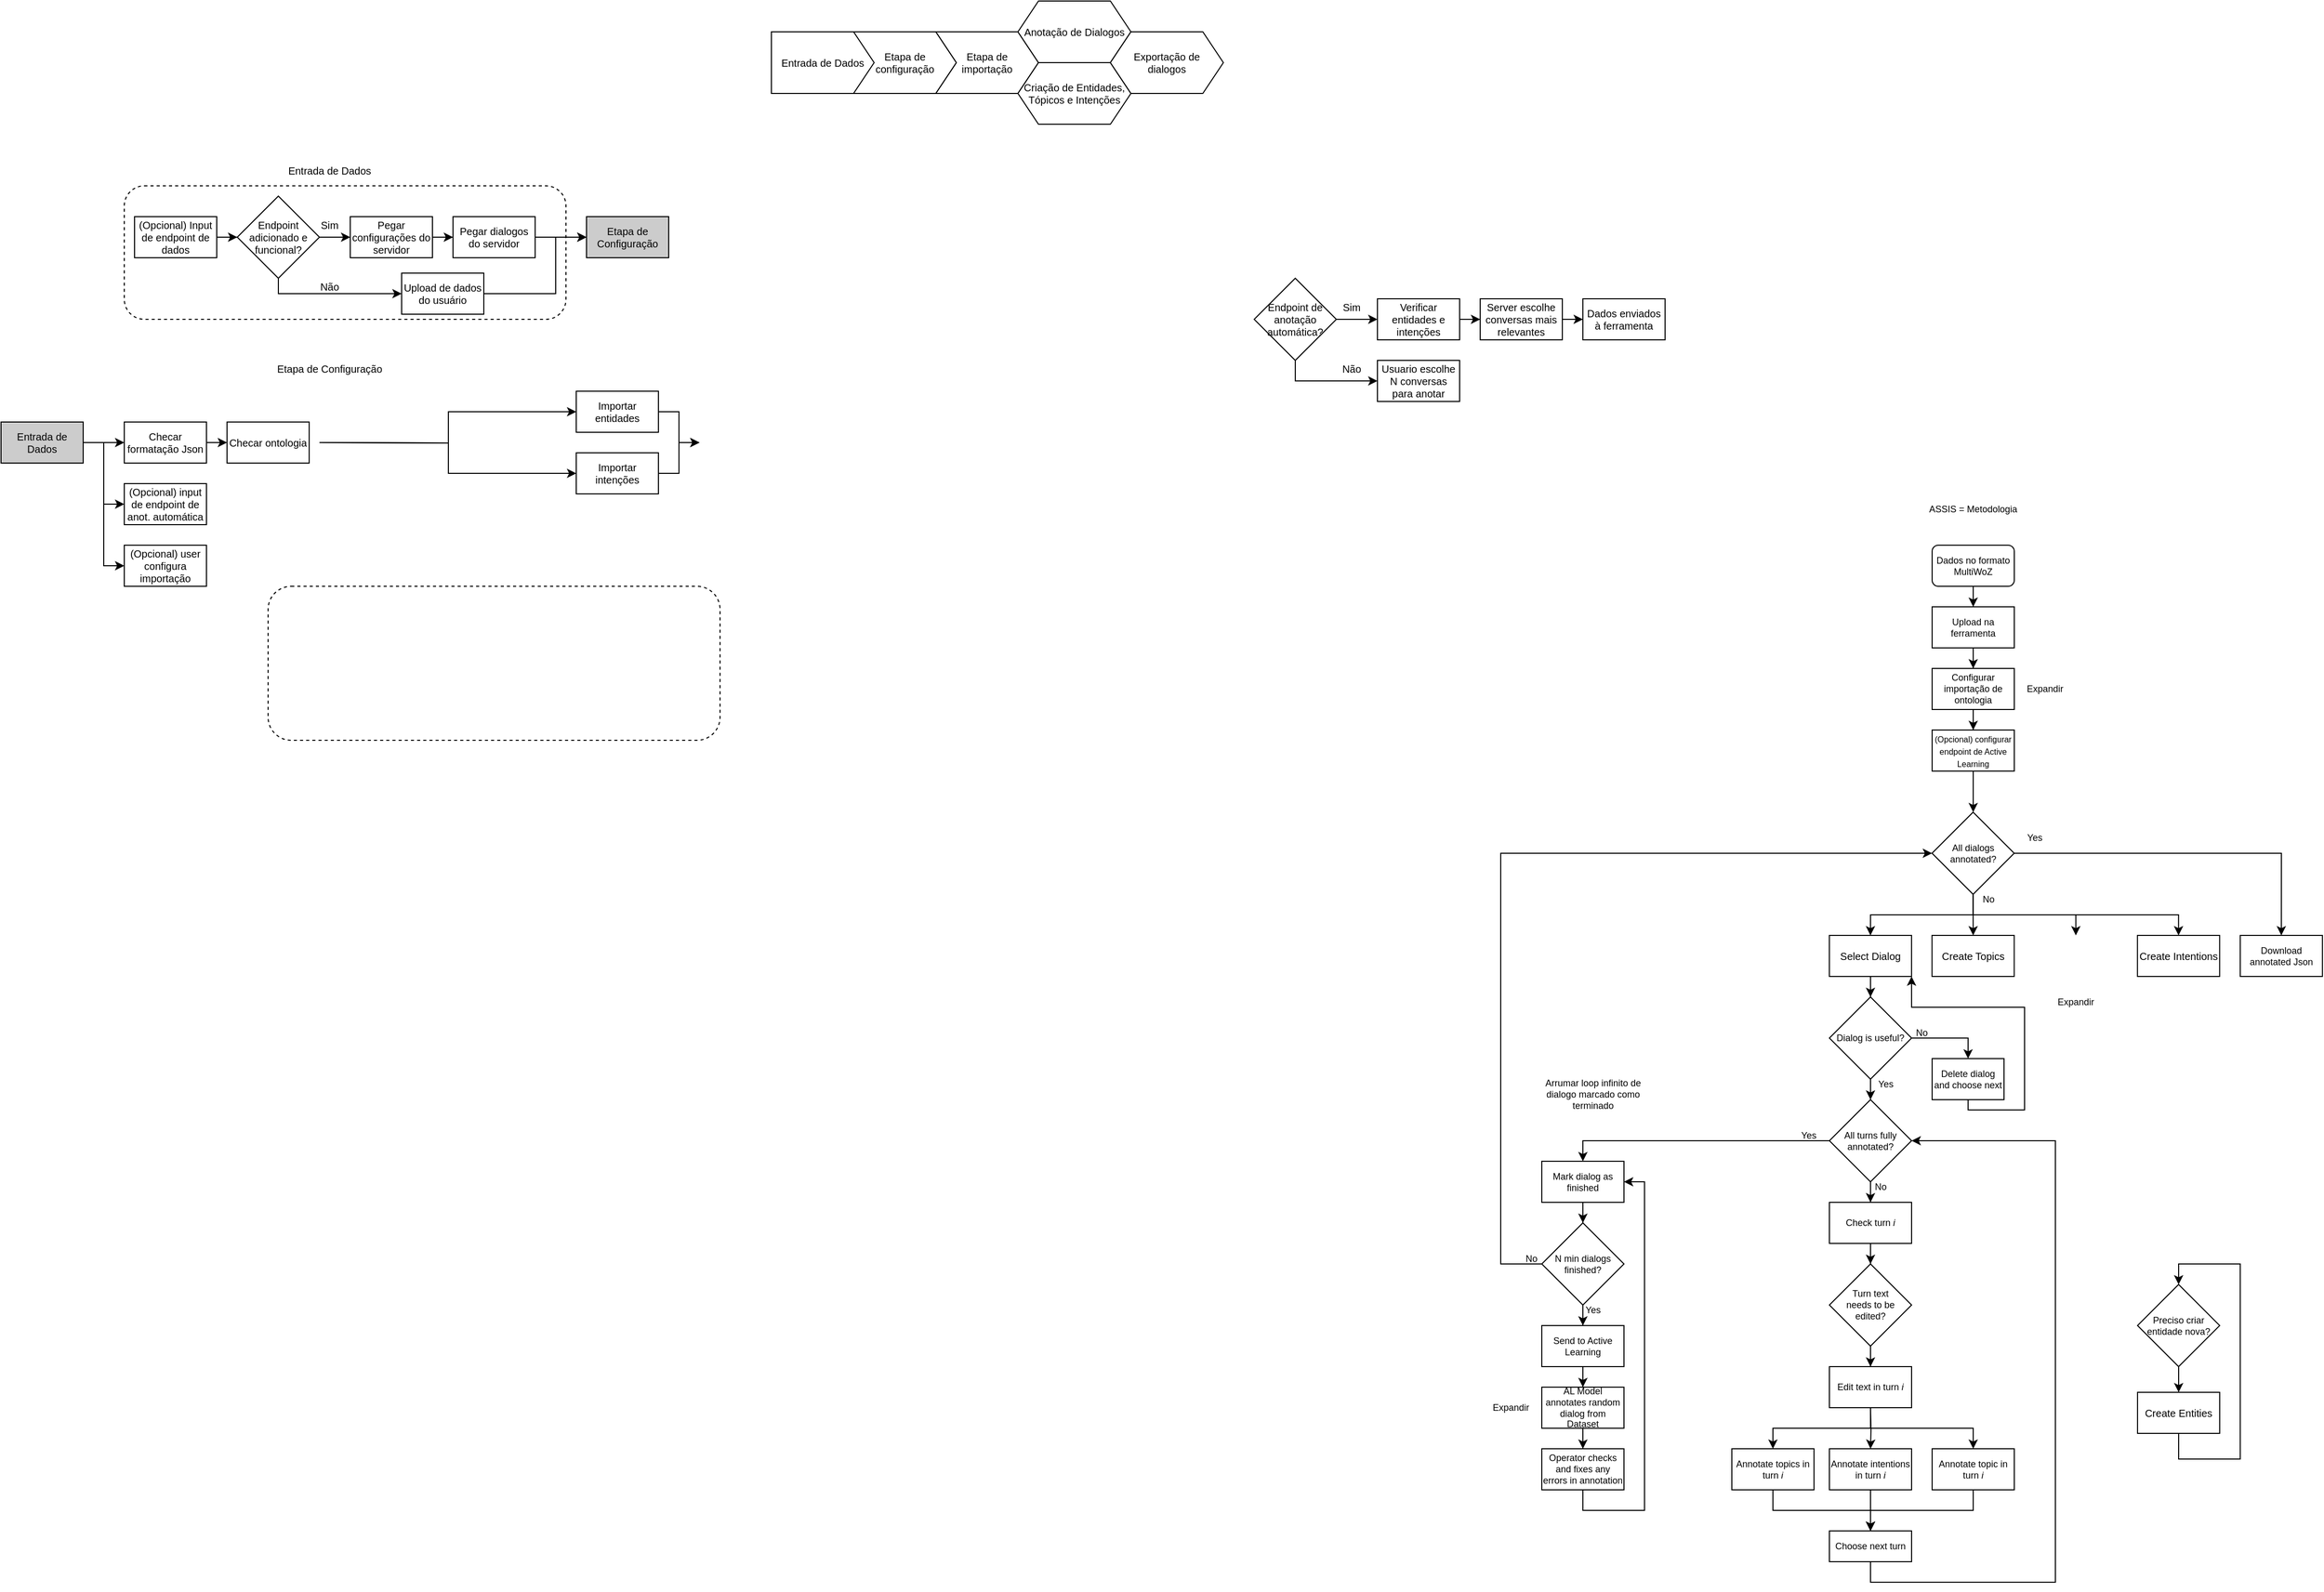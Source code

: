 <mxfile version="18.2.0" type="github">
  <diagram id="UwwP2Qq3AzNfzOclVscV" name="Page-1">
    <mxGraphModel dx="2423" dy="1466" grid="1" gridSize="10" guides="1" tooltips="1" connect="1" arrows="1" fold="1" page="1" pageScale="1" pageWidth="850" pageHeight="1100" math="0" shadow="0">
      <root>
        <mxCell id="0" />
        <mxCell id="1" parent="0" />
        <mxCell id="GT-CHdWPAFGHRpYFUDZQ-88" value="" style="rounded=1;whiteSpace=wrap;html=1;fontSize=10;strokeColor=default;dashed=1;fillColor=none;" vertex="1" parent="1">
          <mxGeometry x="-1560" y="-230" width="430" height="130" as="geometry" />
        </mxCell>
        <mxCell id="GT-CHdWPAFGHRpYFUDZQ-21" value="Entrada de Dados" style="shape=step;perimeter=stepPerimeter;whiteSpace=wrap;html=1;fixedSize=1;fontSize=10;strokeColor=default;size=0;" vertex="1" parent="1">
          <mxGeometry x="-930" y="-380" width="100" height="60" as="geometry" />
        </mxCell>
        <mxCell id="0-cCwCvb7G1Yeapmh6Bt-6" value="" style="edgeStyle=orthogonalEdgeStyle;rounded=0;orthogonalLoop=1;jettySize=auto;html=1;fontSize=10;" parent="1" source="0-cCwCvb7G1Yeapmh6Bt-3" target="0-cCwCvb7G1Yeapmh6Bt-5" edge="1">
          <mxGeometry relative="1" as="geometry" />
        </mxCell>
        <mxCell id="0-cCwCvb7G1Yeapmh6Bt-3" value="&lt;div style=&quot;font-size: 9px;&quot;&gt;Dados no formato MultiWoZ&lt;/div&gt;" style="rounded=1;whiteSpace=wrap;html=1;fontSize=9;" parent="1" vertex="1">
          <mxGeometry x="200" y="120" width="80" height="40" as="geometry" />
        </mxCell>
        <mxCell id="0-cCwCvb7G1Yeapmh6Bt-8" value="" style="edgeStyle=orthogonalEdgeStyle;rounded=0;orthogonalLoop=1;jettySize=auto;html=1;fontSize=10;" parent="1" source="0-cCwCvb7G1Yeapmh6Bt-5" target="0-cCwCvb7G1Yeapmh6Bt-7" edge="1">
          <mxGeometry relative="1" as="geometry" />
        </mxCell>
        <mxCell id="0-cCwCvb7G1Yeapmh6Bt-5" value="&lt;div style=&quot;font-size: 9px;&quot;&gt;Upload na ferramenta&lt;/div&gt;" style="rounded=0;whiteSpace=wrap;html=1;fontSize=9;" parent="1" vertex="1">
          <mxGeometry x="200" y="180" width="80" height="40" as="geometry" />
        </mxCell>
        <mxCell id="0-cCwCvb7G1Yeapmh6Bt-10" value="" style="edgeStyle=orthogonalEdgeStyle;rounded=0;orthogonalLoop=1;jettySize=auto;html=1;fontSize=10;" parent="1" source="0-cCwCvb7G1Yeapmh6Bt-7" target="0-cCwCvb7G1Yeapmh6Bt-9" edge="1">
          <mxGeometry relative="1" as="geometry" />
        </mxCell>
        <mxCell id="0-cCwCvb7G1Yeapmh6Bt-7" value="Configurar importação de ontologia" style="rounded=0;whiteSpace=wrap;html=1;fontSize=9;" parent="1" vertex="1">
          <mxGeometry x="200" y="240" width="80" height="40" as="geometry" />
        </mxCell>
        <mxCell id="0-cCwCvb7G1Yeapmh6Bt-13" value="" style="edgeStyle=orthogonalEdgeStyle;rounded=0;orthogonalLoop=1;jettySize=auto;html=1;fontSize=9;" parent="1" source="0-cCwCvb7G1Yeapmh6Bt-9" edge="1">
          <mxGeometry relative="1" as="geometry">
            <mxPoint x="240" y="380" as="targetPoint" />
          </mxGeometry>
        </mxCell>
        <mxCell id="0-cCwCvb7G1Yeapmh6Bt-9" value="&lt;font style=&quot;font-size: 8px;&quot;&gt;(Opcional) configurar endpoint de Active Learning&lt;/font&gt;" style="rounded=0;whiteSpace=wrap;html=1;fontSize=10;" parent="1" vertex="1">
          <mxGeometry x="200" y="300" width="80" height="40" as="geometry" />
        </mxCell>
        <mxCell id="0-cCwCvb7G1Yeapmh6Bt-11" value="ASSIS = Metodologia" style="text;html=1;strokeColor=none;fillColor=none;align=center;verticalAlign=middle;whiteSpace=wrap;rounded=0;fontSize=9;" parent="1" vertex="1">
          <mxGeometry x="175" y="70" width="130" height="30" as="geometry" />
        </mxCell>
        <mxCell id="0-cCwCvb7G1Yeapmh6Bt-14" value="Create Intentions" style="rounded=0;whiteSpace=wrap;html=1;fontSize=10;" parent="1" vertex="1">
          <mxGeometry x="399.89" y="500" width="80" height="40" as="geometry" />
        </mxCell>
        <mxCell id="0-cCwCvb7G1Yeapmh6Bt-15" value="Create Topics" style="rounded=0;whiteSpace=wrap;html=1;fontSize=10;" parent="1" vertex="1">
          <mxGeometry x="199.89" y="500" width="80" height="40" as="geometry" />
        </mxCell>
        <mxCell id="0-cCwCvb7G1Yeapmh6Bt-17" value="" style="edgeStyle=orthogonalEdgeStyle;rounded=0;orthogonalLoop=1;jettySize=auto;html=1;fontSize=9;" parent="1" edge="1">
          <mxGeometry relative="1" as="geometry">
            <mxPoint x="239.96" y="460" as="sourcePoint" />
            <mxPoint x="139.96" y="500" as="targetPoint" />
            <Array as="points">
              <mxPoint x="239.96" y="480" />
              <mxPoint x="139.96" y="480" />
            </Array>
          </mxGeometry>
        </mxCell>
        <mxCell id="0-cCwCvb7G1Yeapmh6Bt-103" value="" style="edgeStyle=orthogonalEdgeStyle;rounded=0;orthogonalLoop=1;jettySize=auto;html=1;fontSize=9;entryX=0.5;entryY=0;entryDx=0;entryDy=0;" parent="1" source="0-cCwCvb7G1Yeapmh6Bt-19" target="0-cCwCvb7G1Yeapmh6Bt-56" edge="1">
          <mxGeometry relative="1" as="geometry" />
        </mxCell>
        <mxCell id="0-cCwCvb7G1Yeapmh6Bt-19" value="Select Dialog" style="rounded=0;whiteSpace=wrap;html=1;fontSize=10;" parent="1" vertex="1">
          <mxGeometry x="99.96" y="500" width="80" height="40" as="geometry" />
        </mxCell>
        <mxCell id="0-cCwCvb7G1Yeapmh6Bt-31" value="" style="edgeStyle=orthogonalEdgeStyle;rounded=0;orthogonalLoop=1;jettySize=auto;html=1;fontSize=9;" parent="1" target="0-cCwCvb7G1Yeapmh6Bt-33" edge="1">
          <mxGeometry relative="1" as="geometry">
            <mxPoint x="140" y="960" as="sourcePoint" />
          </mxGeometry>
        </mxCell>
        <mxCell id="0-cCwCvb7G1Yeapmh6Bt-40" value="" style="edgeStyle=orthogonalEdgeStyle;rounded=0;orthogonalLoop=1;jettySize=auto;html=1;fontSize=9;" parent="1" source="0-cCwCvb7G1Yeapmh6Bt-32" target="0-cCwCvb7G1Yeapmh6Bt-39" edge="1">
          <mxGeometry relative="1" as="geometry" />
        </mxCell>
        <mxCell id="0-cCwCvb7G1Yeapmh6Bt-63" value="" style="edgeStyle=orthogonalEdgeStyle;rounded=0;orthogonalLoop=1;jettySize=auto;html=1;fontSize=9;entryX=0.5;entryY=0;entryDx=0;entryDy=0;" parent="1" source="0-cCwCvb7G1Yeapmh6Bt-32" target="0-cCwCvb7G1Yeapmh6Bt-66" edge="1">
          <mxGeometry relative="1" as="geometry">
            <mxPoint x="-140" y="700" as="targetPoint" />
          </mxGeometry>
        </mxCell>
        <mxCell id="0-cCwCvb7G1Yeapmh6Bt-32" value="All turns fully annotated?" style="rhombus;whiteSpace=wrap;html=1;fontSize=9;" parent="1" vertex="1">
          <mxGeometry x="100.0" y="660" width="80" height="80" as="geometry" />
        </mxCell>
        <mxCell id="0-cCwCvb7G1Yeapmh6Bt-50" value="" style="edgeStyle=orthogonalEdgeStyle;rounded=0;orthogonalLoop=1;jettySize=auto;html=1;fontSize=9;" parent="1" source="0-cCwCvb7G1Yeapmh6Bt-33" target="0-cCwCvb7G1Yeapmh6Bt-45" edge="1">
          <mxGeometry relative="1" as="geometry" />
        </mxCell>
        <mxCell id="0-cCwCvb7G1Yeapmh6Bt-33" value="Annotate intentions in turn &lt;i&gt;i&lt;/i&gt;" style="rounded=0;whiteSpace=wrap;html=1;fontSize=9;" parent="1" vertex="1">
          <mxGeometry x="100.0" y="1000" width="80" height="40" as="geometry" />
        </mxCell>
        <mxCell id="0-cCwCvb7G1Yeapmh6Bt-49" value="" style="edgeStyle=orthogonalEdgeStyle;rounded=0;orthogonalLoop=1;jettySize=auto;html=1;fontSize=9;" parent="1" source="0-cCwCvb7G1Yeapmh6Bt-34" target="0-cCwCvb7G1Yeapmh6Bt-45" edge="1">
          <mxGeometry relative="1" as="geometry">
            <Array as="points">
              <mxPoint x="240.0" y="1060" />
              <mxPoint x="140" y="1060" />
            </Array>
          </mxGeometry>
        </mxCell>
        <mxCell id="0-cCwCvb7G1Yeapmh6Bt-34" value="Annotate topic in turn &lt;i&gt;i&lt;/i&gt;" style="rounded=0;whiteSpace=wrap;html=1;fontSize=9;" parent="1" vertex="1">
          <mxGeometry x="200" y="1000" width="80" height="40" as="geometry" />
        </mxCell>
        <mxCell id="0-cCwCvb7G1Yeapmh6Bt-47" value="" style="edgeStyle=orthogonalEdgeStyle;rounded=0;orthogonalLoop=1;jettySize=auto;html=1;fontSize=9;" parent="1" source="0-cCwCvb7G1Yeapmh6Bt-35" target="0-cCwCvb7G1Yeapmh6Bt-45" edge="1">
          <mxGeometry relative="1" as="geometry">
            <mxPoint x="45.0" y="1120" as="targetPoint" />
            <Array as="points">
              <mxPoint x="45.0" y="1060" />
              <mxPoint x="140" y="1060" />
            </Array>
          </mxGeometry>
        </mxCell>
        <mxCell id="0-cCwCvb7G1Yeapmh6Bt-35" value="Annotate topics in turn &lt;i&gt;i&lt;/i&gt;" style="rounded=0;whiteSpace=wrap;html=1;fontSize=9;" parent="1" vertex="1">
          <mxGeometry x="5.0" y="1000" width="80" height="40" as="geometry" />
        </mxCell>
        <mxCell id="0-cCwCvb7G1Yeapmh6Bt-36" value="" style="edgeStyle=orthogonalEdgeStyle;rounded=0;orthogonalLoop=1;jettySize=auto;html=1;fontSize=9;entryX=0.5;entryY=0;entryDx=0;entryDy=0;" parent="1" target="0-cCwCvb7G1Yeapmh6Bt-34" edge="1">
          <mxGeometry relative="1" as="geometry">
            <mxPoint x="140" y="960" as="sourcePoint" />
            <mxPoint x="150" y="1010" as="targetPoint" />
            <Array as="points">
              <mxPoint x="140" y="980" />
              <mxPoint x="240.0" y="980" />
            </Array>
          </mxGeometry>
        </mxCell>
        <mxCell id="0-cCwCvb7G1Yeapmh6Bt-37" value="" style="edgeStyle=orthogonalEdgeStyle;rounded=0;orthogonalLoop=1;jettySize=auto;html=1;fontSize=9;entryX=0.5;entryY=0;entryDx=0;entryDy=0;" parent="1" target="0-cCwCvb7G1Yeapmh6Bt-35" edge="1">
          <mxGeometry relative="1" as="geometry">
            <mxPoint x="140" y="980" as="sourcePoint" />
            <mxPoint x="250.0" y="1030" as="targetPoint" />
            <Array as="points">
              <mxPoint x="45.0" y="980" />
            </Array>
          </mxGeometry>
        </mxCell>
        <mxCell id="0-cCwCvb7G1Yeapmh6Bt-42" value="" style="edgeStyle=orthogonalEdgeStyle;rounded=0;orthogonalLoop=1;jettySize=auto;html=1;fontSize=9;" parent="1" source="0-cCwCvb7G1Yeapmh6Bt-39" target="0-cCwCvb7G1Yeapmh6Bt-41" edge="1">
          <mxGeometry relative="1" as="geometry" />
        </mxCell>
        <mxCell id="0-cCwCvb7G1Yeapmh6Bt-39" value="Check turn &lt;i&gt;i &lt;/i&gt;" style="rounded=0;whiteSpace=wrap;html=1;fontSize=9;" parent="1" vertex="1">
          <mxGeometry x="100.0" y="760" width="80" height="40" as="geometry" />
        </mxCell>
        <mxCell id="0-cCwCvb7G1Yeapmh6Bt-44" value="" style="edgeStyle=orthogonalEdgeStyle;rounded=0;orthogonalLoop=1;jettySize=auto;html=1;fontSize=9;" parent="1" source="0-cCwCvb7G1Yeapmh6Bt-41" target="0-cCwCvb7G1Yeapmh6Bt-43" edge="1">
          <mxGeometry relative="1" as="geometry" />
        </mxCell>
        <mxCell id="0-cCwCvb7G1Yeapmh6Bt-41" value="Turn text&lt;br&gt;needs to be edited?" style="rhombus;whiteSpace=wrap;html=1;fontSize=9;" parent="1" vertex="1">
          <mxGeometry x="100.0" y="820" width="80" height="80" as="geometry" />
        </mxCell>
        <mxCell id="0-cCwCvb7G1Yeapmh6Bt-43" value="Edit text in turn &lt;i&gt;i&lt;/i&gt;" style="rounded=0;whiteSpace=wrap;html=1;fontSize=9;" parent="1" vertex="1">
          <mxGeometry x="100.0" y="920" width="80" height="40" as="geometry" />
        </mxCell>
        <mxCell id="0-cCwCvb7G1Yeapmh6Bt-52" value="" style="edgeStyle=orthogonalEdgeStyle;rounded=0;orthogonalLoop=1;jettySize=auto;html=1;fontSize=9;entryX=1;entryY=0.5;entryDx=0;entryDy=0;" parent="1" source="0-cCwCvb7G1Yeapmh6Bt-45" target="0-cCwCvb7G1Yeapmh6Bt-32" edge="1">
          <mxGeometry relative="1" as="geometry">
            <mxPoint x="320.0" y="1140" as="targetPoint" />
            <Array as="points">
              <mxPoint x="140" y="1130" />
              <mxPoint x="320.0" y="1130" />
              <mxPoint x="320.0" y="700" />
            </Array>
          </mxGeometry>
        </mxCell>
        <mxCell id="0-cCwCvb7G1Yeapmh6Bt-45" value="Choose next turn" style="rounded=0;whiteSpace=wrap;html=1;fontSize=9;" parent="1" vertex="1">
          <mxGeometry x="100.0" y="1080" width="80" height="30" as="geometry" />
        </mxCell>
        <mxCell id="0-cCwCvb7G1Yeapmh6Bt-53" value="No" style="text;html=1;strokeColor=none;fillColor=none;align=center;verticalAlign=middle;whiteSpace=wrap;rounded=0;fontSize=9;" parent="1" vertex="1">
          <mxGeometry x="120.0" y="730" width="60" height="30" as="geometry" />
        </mxCell>
        <mxCell id="0-cCwCvb7G1Yeapmh6Bt-54" value="Yes" style="text;html=1;strokeColor=none;fillColor=none;align=center;verticalAlign=middle;whiteSpace=wrap;rounded=0;fontSize=9;" parent="1" vertex="1">
          <mxGeometry x="125.0" y="630" width="60" height="30" as="geometry" />
        </mxCell>
        <mxCell id="0-cCwCvb7G1Yeapmh6Bt-114" value="" style="edgeStyle=orthogonalEdgeStyle;rounded=0;orthogonalLoop=1;jettySize=auto;html=1;fontSize=9;entryX=1;entryY=1;entryDx=0;entryDy=0;" parent="1" source="0-cCwCvb7G1Yeapmh6Bt-55" target="0-cCwCvb7G1Yeapmh6Bt-19" edge="1">
          <mxGeometry relative="1" as="geometry">
            <mxPoint x="235.0" y="740.0" as="targetPoint" />
            <Array as="points">
              <mxPoint x="235" y="670" />
              <mxPoint x="290" y="670" />
              <mxPoint x="290" y="570" />
              <mxPoint x="180" y="570" />
            </Array>
          </mxGeometry>
        </mxCell>
        <mxCell id="0-cCwCvb7G1Yeapmh6Bt-55" value="Delete dialog and choose next" style="rounded=0;whiteSpace=wrap;html=1;fontSize=9;" parent="1" vertex="1">
          <mxGeometry x="200" y="620" width="70" height="40" as="geometry" />
        </mxCell>
        <mxCell id="0-cCwCvb7G1Yeapmh6Bt-57" value="" style="edgeStyle=orthogonalEdgeStyle;rounded=0;orthogonalLoop=1;jettySize=auto;html=1;fontSize=9;" parent="1" source="0-cCwCvb7G1Yeapmh6Bt-56" edge="1">
          <mxGeometry relative="1" as="geometry">
            <mxPoint x="140" y="660" as="targetPoint" />
          </mxGeometry>
        </mxCell>
        <mxCell id="0-cCwCvb7G1Yeapmh6Bt-58" value="" style="edgeStyle=orthogonalEdgeStyle;rounded=0;orthogonalLoop=1;jettySize=auto;html=1;fontSize=9;entryX=0.5;entryY=0;entryDx=0;entryDy=0;" parent="1" source="0-cCwCvb7G1Yeapmh6Bt-56" target="0-cCwCvb7G1Yeapmh6Bt-55" edge="1">
          <mxGeometry relative="1" as="geometry">
            <Array as="points">
              <mxPoint x="235.0" y="600" />
            </Array>
          </mxGeometry>
        </mxCell>
        <mxCell id="0-cCwCvb7G1Yeapmh6Bt-56" value="Dialog is useful?" style="rhombus;whiteSpace=wrap;html=1;fontSize=9;" parent="1" vertex="1">
          <mxGeometry x="100.0" y="560" width="80" height="80" as="geometry" />
        </mxCell>
        <mxCell id="0-cCwCvb7G1Yeapmh6Bt-61" value="No" style="text;html=1;strokeColor=none;fillColor=none;align=center;verticalAlign=middle;whiteSpace=wrap;rounded=0;fontSize=9;" parent="1" vertex="1">
          <mxGeometry x="160" y="580" width="60" height="30" as="geometry" />
        </mxCell>
        <mxCell id="0-cCwCvb7G1Yeapmh6Bt-68" value="" style="edgeStyle=orthogonalEdgeStyle;rounded=0;orthogonalLoop=1;jettySize=auto;html=1;fontSize=9;" parent="1" source="0-cCwCvb7G1Yeapmh6Bt-66" target="0-cCwCvb7G1Yeapmh6Bt-67" edge="1">
          <mxGeometry relative="1" as="geometry" />
        </mxCell>
        <mxCell id="0-cCwCvb7G1Yeapmh6Bt-66" value="Mark dialog as finished" style="rounded=0;whiteSpace=wrap;html=1;fontSize=9;" parent="1" vertex="1">
          <mxGeometry x="-180" y="720" width="80" height="40" as="geometry" />
        </mxCell>
        <mxCell id="0-cCwCvb7G1Yeapmh6Bt-70" value="" style="edgeStyle=orthogonalEdgeStyle;rounded=0;orthogonalLoop=1;jettySize=auto;html=1;fontSize=9;" parent="1" source="0-cCwCvb7G1Yeapmh6Bt-67" target="0-cCwCvb7G1Yeapmh6Bt-69" edge="1">
          <mxGeometry relative="1" as="geometry" />
        </mxCell>
        <mxCell id="0-cCwCvb7G1Yeapmh6Bt-67" value="N min dialogs finished?" style="rhombus;whiteSpace=wrap;html=1;fontSize=9;" parent="1" vertex="1">
          <mxGeometry x="-180" y="780" width="80" height="80" as="geometry" />
        </mxCell>
        <mxCell id="0-cCwCvb7G1Yeapmh6Bt-74" value="" style="edgeStyle=orthogonalEdgeStyle;rounded=0;orthogonalLoop=1;jettySize=auto;html=1;fontSize=9;" parent="1" source="0-cCwCvb7G1Yeapmh6Bt-69" target="0-cCwCvb7G1Yeapmh6Bt-73" edge="1">
          <mxGeometry relative="1" as="geometry" />
        </mxCell>
        <mxCell id="0-cCwCvb7G1Yeapmh6Bt-69" value="Send to Active Learning" style="rounded=0;whiteSpace=wrap;html=1;fontSize=9;" parent="1" vertex="1">
          <mxGeometry x="-180" y="880" width="80" height="40" as="geometry" />
        </mxCell>
        <mxCell id="0-cCwCvb7G1Yeapmh6Bt-71" value="Yes" style="text;html=1;strokeColor=none;fillColor=none;align=center;verticalAlign=middle;whiteSpace=wrap;rounded=0;fontSize=9;" parent="1" vertex="1">
          <mxGeometry x="50.0" y="680" width="60" height="30" as="geometry" />
        </mxCell>
        <mxCell id="0-cCwCvb7G1Yeapmh6Bt-76" value="" style="edgeStyle=orthogonalEdgeStyle;rounded=0;orthogonalLoop=1;jettySize=auto;html=1;fontSize=9;" parent="1" source="0-cCwCvb7G1Yeapmh6Bt-73" target="0-cCwCvb7G1Yeapmh6Bt-75" edge="1">
          <mxGeometry relative="1" as="geometry" />
        </mxCell>
        <mxCell id="0-cCwCvb7G1Yeapmh6Bt-73" value="AL Model annotates random dialog from Dataset" style="rounded=0;whiteSpace=wrap;html=1;fontSize=9;" parent="1" vertex="1">
          <mxGeometry x="-180" y="940" width="80" height="40" as="geometry" />
        </mxCell>
        <mxCell id="0-cCwCvb7G1Yeapmh6Bt-84" value="" style="edgeStyle=orthogonalEdgeStyle;rounded=0;orthogonalLoop=1;jettySize=auto;html=1;fontSize=9;entryX=1;entryY=0.5;entryDx=0;entryDy=0;" parent="1" source="0-cCwCvb7G1Yeapmh6Bt-75" target="0-cCwCvb7G1Yeapmh6Bt-66" edge="1">
          <mxGeometry relative="1" as="geometry">
            <mxPoint x="-60.0" y="740" as="targetPoint" />
            <Array as="points">
              <mxPoint x="-140" y="1060" />
              <mxPoint x="-80.0" y="1060" />
              <mxPoint x="-80.0" y="740" />
            </Array>
          </mxGeometry>
        </mxCell>
        <mxCell id="0-cCwCvb7G1Yeapmh6Bt-75" value="Operator checks and fixes any errors in annotation" style="rounded=0;whiteSpace=wrap;html=1;fontSize=9;" parent="1" vertex="1">
          <mxGeometry x="-180" y="1000" width="80" height="40" as="geometry" />
        </mxCell>
        <mxCell id="0-cCwCvb7G1Yeapmh6Bt-81" value="Yes" style="text;html=1;strokeColor=none;fillColor=none;align=center;verticalAlign=middle;whiteSpace=wrap;rounded=0;fontSize=9;" parent="1" vertex="1">
          <mxGeometry x="-160" y="850" width="60" height="30" as="geometry" />
        </mxCell>
        <mxCell id="0-cCwCvb7G1Yeapmh6Bt-82" value="No" style="text;html=1;strokeColor=none;fillColor=none;align=center;verticalAlign=middle;whiteSpace=wrap;rounded=0;fontSize=9;" parent="1" vertex="1">
          <mxGeometry x="-220" y="800" width="60" height="30" as="geometry" />
        </mxCell>
        <mxCell id="0-cCwCvb7G1Yeapmh6Bt-86" value="" style="edgeStyle=orthogonalEdgeStyle;rounded=0;orthogonalLoop=1;jettySize=auto;html=1;fontSize=9;" parent="1" source="0-cCwCvb7G1Yeapmh6Bt-85" edge="1">
          <mxGeometry relative="1" as="geometry">
            <mxPoint x="239.96" y="500" as="targetPoint" />
          </mxGeometry>
        </mxCell>
        <mxCell id="0-cCwCvb7G1Yeapmh6Bt-92" value="" style="edgeStyle=orthogonalEdgeStyle;rounded=0;orthogonalLoop=1;jettySize=auto;html=1;fontSize=9;entryX=0.5;entryY=0;entryDx=0;entryDy=0;" parent="1" source="0-cCwCvb7G1Yeapmh6Bt-85" target="0-cCwCvb7G1Yeapmh6Bt-93" edge="1">
          <mxGeometry relative="1" as="geometry">
            <mxPoint x="429.96" y="490.0" as="targetPoint" />
          </mxGeometry>
        </mxCell>
        <mxCell id="0-cCwCvb7G1Yeapmh6Bt-85" value="All dialogs annotated?" style="rhombus;whiteSpace=wrap;html=1;fontSize=9;" parent="1" vertex="1">
          <mxGeometry x="199.89" y="380" width="80" height="80" as="geometry" />
        </mxCell>
        <mxCell id="0-cCwCvb7G1Yeapmh6Bt-89" value="No" style="text;html=1;strokeColor=none;fillColor=none;align=center;verticalAlign=middle;whiteSpace=wrap;rounded=0;fontSize=9;" parent="1" vertex="1">
          <mxGeometry x="224.96" y="450" width="60" height="30" as="geometry" />
        </mxCell>
        <mxCell id="0-cCwCvb7G1Yeapmh6Bt-93" value="Download annotated Json" style="rounded=0;whiteSpace=wrap;html=1;fontSize=9;" parent="1" vertex="1">
          <mxGeometry x="499.96" y="500" width="80" height="40" as="geometry" />
        </mxCell>
        <mxCell id="0-cCwCvb7G1Yeapmh6Bt-94" value="Yes" style="text;html=1;strokeColor=none;fillColor=none;align=center;verticalAlign=middle;whiteSpace=wrap;rounded=0;fontSize=9;" parent="1" vertex="1">
          <mxGeometry x="269.96" y="390" width="60" height="30" as="geometry" />
        </mxCell>
        <mxCell id="0-cCwCvb7G1Yeapmh6Bt-95" value="&lt;div&gt;Expandir&lt;/div&gt;" style="text;html=1;strokeColor=none;fillColor=none;align=center;verticalAlign=middle;whiteSpace=wrap;rounded=0;fontSize=9;" parent="1" vertex="1">
          <mxGeometry x="280" y="245" width="60" height="30" as="geometry" />
        </mxCell>
        <mxCell id="0-cCwCvb7G1Yeapmh6Bt-96" value="&lt;div&gt;Expandir&lt;/div&gt;" style="text;html=1;strokeColor=none;fillColor=none;align=center;verticalAlign=middle;whiteSpace=wrap;rounded=0;fontSize=9;" parent="1" vertex="1">
          <mxGeometry x="-240" y="945" width="60" height="30" as="geometry" />
        </mxCell>
        <mxCell id="0-cCwCvb7G1Yeapmh6Bt-99" value="" style="edgeStyle=orthogonalEdgeStyle;rounded=0;orthogonalLoop=1;jettySize=auto;html=1;fontSize=9;exitX=0.5;exitY=1;exitDx=0;exitDy=0;" parent="1" edge="1">
          <mxGeometry relative="1" as="geometry">
            <mxPoint x="239.92" y="460" as="sourcePoint" />
            <mxPoint x="339.92" y="500" as="targetPoint" />
            <Array as="points">
              <mxPoint x="239.92" y="480" />
              <mxPoint x="339.92" y="480" />
            </Array>
          </mxGeometry>
        </mxCell>
        <mxCell id="0-cCwCvb7G1Yeapmh6Bt-104" value="" style="edgeStyle=orthogonalEdgeStyle;rounded=0;orthogonalLoop=1;jettySize=auto;html=1;fontSize=9;exitX=0.5;exitY=1;exitDx=0;exitDy=0;entryX=0.5;entryY=0;entryDx=0;entryDy=0;" parent="1" target="0-cCwCvb7G1Yeapmh6Bt-14" edge="1">
          <mxGeometry relative="1" as="geometry">
            <mxPoint x="240.0" y="460" as="sourcePoint" />
            <mxPoint x="340.0" y="500" as="targetPoint" />
            <Array as="points">
              <mxPoint x="240" y="480" />
              <mxPoint x="440" y="480" />
            </Array>
          </mxGeometry>
        </mxCell>
        <mxCell id="0-cCwCvb7G1Yeapmh6Bt-105" value="" style="edgeStyle=orthogonalEdgeStyle;rounded=0;orthogonalLoop=1;jettySize=auto;html=1;fontSize=9;entryX=0;entryY=0.5;entryDx=0;entryDy=0;exitX=0;exitY=0.5;exitDx=0;exitDy=0;" parent="1" source="0-cCwCvb7G1Yeapmh6Bt-67" target="0-cCwCvb7G1Yeapmh6Bt-85" edge="1">
          <mxGeometry relative="1" as="geometry">
            <mxPoint x="-380" y="830" as="sourcePoint" />
            <mxPoint x="-220.04" y="470.0" as="targetPoint" />
            <Array as="points">
              <mxPoint x="-220" y="820" />
              <mxPoint x="-220" y="420" />
            </Array>
          </mxGeometry>
        </mxCell>
        <mxCell id="0-cCwCvb7G1Yeapmh6Bt-106" value="Arrumar loop infinito de dialogo marcado como terminado " style="text;html=1;strokeColor=none;fillColor=none;align=center;verticalAlign=middle;whiteSpace=wrap;rounded=0;fontSize=9;" parent="1" vertex="1">
          <mxGeometry x="-180" y="640" width="100" height="30" as="geometry" />
        </mxCell>
        <mxCell id="0-cCwCvb7G1Yeapmh6Bt-107" value="Expandir" style="text;html=1;strokeColor=none;fillColor=none;align=center;verticalAlign=middle;whiteSpace=wrap;rounded=0;fontSize=9;" parent="1" vertex="1">
          <mxGeometry x="309.89" y="550" width="60" height="30" as="geometry" />
        </mxCell>
        <mxCell id="0-cCwCvb7G1Yeapmh6Bt-110" value="" style="edgeStyle=orthogonalEdgeStyle;rounded=0;orthogonalLoop=1;jettySize=auto;html=1;fontSize=9;" parent="1" source="0-cCwCvb7G1Yeapmh6Bt-108" target="0-cCwCvb7G1Yeapmh6Bt-109" edge="1">
          <mxGeometry relative="1" as="geometry" />
        </mxCell>
        <mxCell id="0-cCwCvb7G1Yeapmh6Bt-108" value="Preciso criar entidade nova?" style="rhombus;whiteSpace=wrap;html=1;fontSize=9;" parent="1" vertex="1">
          <mxGeometry x="399.96" y="840" width="80" height="80" as="geometry" />
        </mxCell>
        <mxCell id="0-cCwCvb7G1Yeapmh6Bt-112" value="" style="edgeStyle=orthogonalEdgeStyle;rounded=0;orthogonalLoop=1;jettySize=auto;html=1;fontSize=9;entryX=0.5;entryY=0;entryDx=0;entryDy=0;" parent="1" source="0-cCwCvb7G1Yeapmh6Bt-109" target="0-cCwCvb7G1Yeapmh6Bt-108" edge="1">
          <mxGeometry relative="1" as="geometry">
            <mxPoint x="509.96" y="790" as="targetPoint" />
            <Array as="points">
              <mxPoint x="439.96" y="1010" />
              <mxPoint x="499.96" y="1010" />
              <mxPoint x="499.96" y="820" />
              <mxPoint x="439.96" y="820" />
            </Array>
          </mxGeometry>
        </mxCell>
        <mxCell id="0-cCwCvb7G1Yeapmh6Bt-109" value="Create Entities" style="rounded=0;whiteSpace=wrap;html=1;fontSize=10;" parent="1" vertex="1">
          <mxGeometry x="399.96" y="945" width="80" height="40" as="geometry" />
        </mxCell>
        <mxCell id="GT-CHdWPAFGHRpYFUDZQ-9" value="&lt;font style=&quot;font-size: 10px;&quot;&gt;Etapa de&lt;br style=&quot;font-size: 10px;&quot;&gt;importação&lt;br style=&quot;font-size: 10px;&quot;&gt;&lt;/font&gt;" style="shape=step;perimeter=stepPerimeter;whiteSpace=wrap;html=1;fixedSize=1;fontSize=10;strokeColor=default;size=20;" vertex="1" parent="1">
          <mxGeometry x="-770" y="-380" width="100" height="60" as="geometry" />
        </mxCell>
        <mxCell id="GT-CHdWPAFGHRpYFUDZQ-16" value="&lt;font style=&quot;font-size: 10px;&quot;&gt;Etapa de&lt;br style=&quot;font-size: 10px;&quot;&gt;configuração&lt;br style=&quot;font-size: 10px;&quot;&gt;&lt;/font&gt;" style="shape=step;perimeter=stepPerimeter;whiteSpace=wrap;html=1;fixedSize=1;fontSize=10;strokeColor=default;size=20;" vertex="1" parent="1">
          <mxGeometry x="-850" y="-380" width="100" height="60" as="geometry" />
        </mxCell>
        <mxCell id="GT-CHdWPAFGHRpYFUDZQ-18" value="Anotação de Dialogos" style="shape=hexagon;perimeter=hexagonPerimeter2;whiteSpace=wrap;html=1;fixedSize=1;fontSize=10;strokeColor=default;size=20;" vertex="1" parent="1">
          <mxGeometry x="-690" y="-410" width="110" height="60" as="geometry" />
        </mxCell>
        <mxCell id="GT-CHdWPAFGHRpYFUDZQ-19" value="Criação de Entidades, Tópicos e Intenções" style="shape=hexagon;perimeter=hexagonPerimeter2;whiteSpace=wrap;html=1;fixedSize=1;fontSize=10;strokeColor=default;size=20;" vertex="1" parent="1">
          <mxGeometry x="-690" y="-350" width="110" height="60" as="geometry" />
        </mxCell>
        <mxCell id="GT-CHdWPAFGHRpYFUDZQ-20" value="Exportação de&lt;br style=&quot;font-size: 10px;&quot;&gt;dialogos" style="shape=hexagon;perimeter=hexagonPerimeter2;whiteSpace=wrap;html=1;fixedSize=1;fontSize=10;strokeColor=default;size=20;" vertex="1" parent="1">
          <mxGeometry x="-600" y="-380" width="110" height="60" as="geometry" />
        </mxCell>
        <mxCell id="GT-CHdWPAFGHRpYFUDZQ-51" value="" style="edgeStyle=orthogonalEdgeStyle;rounded=0;orthogonalLoop=1;jettySize=auto;html=1;fontSize=10;" edge="1" parent="1" source="GT-CHdWPAFGHRpYFUDZQ-47" target="GT-CHdWPAFGHRpYFUDZQ-50">
          <mxGeometry relative="1" as="geometry" />
        </mxCell>
        <mxCell id="GT-CHdWPAFGHRpYFUDZQ-47" value="Endpoint adicionado e funcional?" style="rhombus;whiteSpace=wrap;html=1;fontSize=10;strokeColor=default;" vertex="1" parent="1">
          <mxGeometry x="-1450" y="-220" width="80" height="80" as="geometry" />
        </mxCell>
        <mxCell id="GT-CHdWPAFGHRpYFUDZQ-56" value="" style="edgeStyle=orthogonalEdgeStyle;rounded=0;orthogonalLoop=1;jettySize=auto;html=1;fontSize=10;" edge="1" parent="1" source="GT-CHdWPAFGHRpYFUDZQ-50" target="GT-CHdWPAFGHRpYFUDZQ-55">
          <mxGeometry relative="1" as="geometry" />
        </mxCell>
        <mxCell id="GT-CHdWPAFGHRpYFUDZQ-50" value="Pegar configurações do servidor" style="rounded=0;whiteSpace=wrap;html=1;fontSize=10;strokeColor=default;" vertex="1" parent="1">
          <mxGeometry x="-1340" y="-200" width="80" height="40" as="geometry" />
        </mxCell>
        <mxCell id="GT-CHdWPAFGHRpYFUDZQ-53" value="Não" style="text;html=1;strokeColor=none;fillColor=none;align=center;verticalAlign=middle;whiteSpace=wrap;rounded=0;fontSize=10;" vertex="1" parent="1">
          <mxGeometry x="-1375" y="-140" width="30" height="15" as="geometry" />
        </mxCell>
        <mxCell id="GT-CHdWPAFGHRpYFUDZQ-63" value="" style="edgeStyle=orthogonalEdgeStyle;rounded=0;orthogonalLoop=1;jettySize=auto;html=1;fontSize=10;entryX=0;entryY=0.5;entryDx=0;entryDy=0;" edge="1" parent="1" source="GT-CHdWPAFGHRpYFUDZQ-55" target="GT-CHdWPAFGHRpYFUDZQ-87">
          <mxGeometry relative="1" as="geometry">
            <mxPoint x="-1120" y="-180" as="targetPoint" />
          </mxGeometry>
        </mxCell>
        <mxCell id="GT-CHdWPAFGHRpYFUDZQ-55" value="Pegar dialogos do servidor" style="rounded=0;whiteSpace=wrap;html=1;fontSize=10;strokeColor=default;" vertex="1" parent="1">
          <mxGeometry x="-1240" y="-200" width="80" height="40" as="geometry" />
        </mxCell>
        <mxCell id="GT-CHdWPAFGHRpYFUDZQ-64" value="" style="edgeStyle=orthogonalEdgeStyle;rounded=0;orthogonalLoop=1;jettySize=auto;html=1;fontSize=10;entryX=0;entryY=0.5;entryDx=0;entryDy=0;" edge="1" parent="1" source="GT-CHdWPAFGHRpYFUDZQ-57" target="GT-CHdWPAFGHRpYFUDZQ-87">
          <mxGeometry relative="1" as="geometry">
            <mxPoint x="-1120" y="-180" as="targetPoint" />
            <Array as="points">
              <mxPoint x="-1140" y="-125" />
              <mxPoint x="-1140" y="-180" />
            </Array>
          </mxGeometry>
        </mxCell>
        <mxCell id="GT-CHdWPAFGHRpYFUDZQ-57" value="Upload de dados do usuário" style="rounded=0;whiteSpace=wrap;html=1;fontSize=10;strokeColor=default;" vertex="1" parent="1">
          <mxGeometry x="-1290" y="-145" width="80" height="40" as="geometry" />
        </mxCell>
        <mxCell id="GT-CHdWPAFGHRpYFUDZQ-61" value="" style="endArrow=classic;html=1;rounded=0;fontSize=10;exitX=0.5;exitY=1;exitDx=0;exitDy=0;entryX=0;entryY=0.5;entryDx=0;entryDy=0;" edge="1" parent="1" source="GT-CHdWPAFGHRpYFUDZQ-47" target="GT-CHdWPAFGHRpYFUDZQ-57">
          <mxGeometry width="50" height="50" relative="1" as="geometry">
            <mxPoint x="-1320" y="-150" as="sourcePoint" />
            <mxPoint x="-1160" y="-150" as="targetPoint" />
            <Array as="points">
              <mxPoint x="-1410" y="-125" />
            </Array>
          </mxGeometry>
        </mxCell>
        <mxCell id="GT-CHdWPAFGHRpYFUDZQ-72" value="" style="edgeStyle=orthogonalEdgeStyle;rounded=0;orthogonalLoop=1;jettySize=auto;html=1;fontSize=10;" edge="1" parent="1" source="GT-CHdWPAFGHRpYFUDZQ-67" target="GT-CHdWPAFGHRpYFUDZQ-70">
          <mxGeometry relative="1" as="geometry" />
        </mxCell>
        <mxCell id="GT-CHdWPAFGHRpYFUDZQ-67" value="Endpoint de anotação automática?" style="rhombus;whiteSpace=wrap;html=1;fontSize=10;strokeColor=default;" vertex="1" parent="1">
          <mxGeometry x="-460" y="-140" width="80" height="80" as="geometry" />
        </mxCell>
        <mxCell id="GT-CHdWPAFGHRpYFUDZQ-75" value="" style="edgeStyle=orthogonalEdgeStyle;rounded=0;orthogonalLoop=1;jettySize=auto;html=1;fontSize=10;" edge="1" parent="1" source="GT-CHdWPAFGHRpYFUDZQ-70" target="GT-CHdWPAFGHRpYFUDZQ-74">
          <mxGeometry relative="1" as="geometry" />
        </mxCell>
        <mxCell id="GT-CHdWPAFGHRpYFUDZQ-70" value="Verificar entidades e intenções" style="rounded=0;whiteSpace=wrap;html=1;fontSize=10;strokeColor=default;" vertex="1" parent="1">
          <mxGeometry x="-340" y="-120" width="80" height="40" as="geometry" />
        </mxCell>
        <mxCell id="GT-CHdWPAFGHRpYFUDZQ-73" value="Sim" style="text;html=1;strokeColor=none;fillColor=none;align=center;verticalAlign=middle;whiteSpace=wrap;rounded=0;fontSize=10;" vertex="1" parent="1">
          <mxGeometry x="-380" y="-120" width="30" height="15" as="geometry" />
        </mxCell>
        <mxCell id="GT-CHdWPAFGHRpYFUDZQ-86" value="" style="edgeStyle=orthogonalEdgeStyle;rounded=0;orthogonalLoop=1;jettySize=auto;html=1;fontSize=10;" edge="1" parent="1" source="GT-CHdWPAFGHRpYFUDZQ-74" target="GT-CHdWPAFGHRpYFUDZQ-85">
          <mxGeometry relative="1" as="geometry" />
        </mxCell>
        <mxCell id="GT-CHdWPAFGHRpYFUDZQ-74" value="Server escolhe conversas mais relevantes " style="rounded=0;whiteSpace=wrap;html=1;fontSize=10;strokeColor=default;" vertex="1" parent="1">
          <mxGeometry x="-240" y="-120" width="80" height="40" as="geometry" />
        </mxCell>
        <mxCell id="GT-CHdWPAFGHRpYFUDZQ-76" value="" style="edgeStyle=orthogonalEdgeStyle;rounded=0;orthogonalLoop=1;jettySize=auto;html=1;fontSize=10;exitX=0.5;exitY=1;exitDx=0;exitDy=0;" edge="1" parent="1" source="GT-CHdWPAFGHRpYFUDZQ-67">
          <mxGeometry relative="1" as="geometry">
            <mxPoint x="-370" y="-90" as="sourcePoint" />
            <mxPoint x="-340" y="-40" as="targetPoint" />
            <Array as="points">
              <mxPoint x="-420" y="-40" />
            </Array>
          </mxGeometry>
        </mxCell>
        <mxCell id="GT-CHdWPAFGHRpYFUDZQ-80" value="Não" style="text;html=1;strokeColor=none;fillColor=none;align=center;verticalAlign=middle;whiteSpace=wrap;rounded=0;fontSize=10;" vertex="1" parent="1">
          <mxGeometry x="-380" y="-60" width="30" height="15" as="geometry" />
        </mxCell>
        <mxCell id="GT-CHdWPAFGHRpYFUDZQ-84" value="Usuario escolhe N conversas para anotar" style="rounded=0;whiteSpace=wrap;html=1;fontSize=10;strokeColor=default;" vertex="1" parent="1">
          <mxGeometry x="-340" y="-60" width="80" height="40" as="geometry" />
        </mxCell>
        <mxCell id="GT-CHdWPAFGHRpYFUDZQ-85" value="Dados enviados à ferramenta" style="rounded=0;whiteSpace=wrap;html=1;fontSize=10;strokeColor=default;" vertex="1" parent="1">
          <mxGeometry x="-140" y="-120" width="80" height="40" as="geometry" />
        </mxCell>
        <mxCell id="GT-CHdWPAFGHRpYFUDZQ-87" value="Etapa de Configuração" style="rounded=0;whiteSpace=wrap;html=1;fontSize=10;strokeColor=default;fillColor=#CCCCCC;" vertex="1" parent="1">
          <mxGeometry x="-1110" y="-200" width="80" height="40" as="geometry" />
        </mxCell>
        <mxCell id="GT-CHdWPAFGHRpYFUDZQ-89" value="Entrada de Dados" style="text;html=1;strokeColor=none;fillColor=none;align=center;verticalAlign=middle;whiteSpace=wrap;rounded=0;dashed=1;fontSize=10;" vertex="1" parent="1">
          <mxGeometry x="-1410" y="-260" width="100" height="30" as="geometry" />
        </mxCell>
        <mxCell id="GT-CHdWPAFGHRpYFUDZQ-97" value="" style="edgeStyle=orthogonalEdgeStyle;rounded=0;orthogonalLoop=1;jettySize=auto;html=1;fontSize=10;" edge="1" parent="1" source="GT-CHdWPAFGHRpYFUDZQ-95" target="GT-CHdWPAFGHRpYFUDZQ-47">
          <mxGeometry relative="1" as="geometry" />
        </mxCell>
        <mxCell id="GT-CHdWPAFGHRpYFUDZQ-95" value="(Opcional) Input de endpoint de dados" style="rounded=0;whiteSpace=wrap;html=1;fontSize=10;strokeColor=default;" vertex="1" parent="1">
          <mxGeometry x="-1550" y="-200" width="80" height="40" as="geometry" />
        </mxCell>
        <mxCell id="GT-CHdWPAFGHRpYFUDZQ-99" value="Sim" style="text;html=1;strokeColor=none;fillColor=none;align=center;verticalAlign=middle;whiteSpace=wrap;rounded=0;fontSize=10;" vertex="1" parent="1">
          <mxGeometry x="-1375" y="-200" width="30" height="15" as="geometry" />
        </mxCell>
        <mxCell id="GT-CHdWPAFGHRpYFUDZQ-103" value="Etapa de Configuração" style="text;html=1;strokeColor=none;fillColor=none;align=center;verticalAlign=middle;whiteSpace=wrap;rounded=0;dashed=1;fontSize=10;" vertex="1" parent="1">
          <mxGeometry x="-1430" y="-67.5" width="140" height="30" as="geometry" />
        </mxCell>
        <mxCell id="GT-CHdWPAFGHRpYFUDZQ-104" value="" style="edgeStyle=orthogonalEdgeStyle;rounded=0;orthogonalLoop=1;jettySize=auto;html=1;fontSize=10;entryX=0;entryY=0.5;entryDx=0;entryDy=0;" edge="1" parent="1" target="GT-CHdWPAFGHRpYFUDZQ-109">
          <mxGeometry relative="1" as="geometry">
            <mxPoint x="-1370" y="20" as="sourcePoint" />
          </mxGeometry>
        </mxCell>
        <mxCell id="GT-CHdWPAFGHRpYFUDZQ-105" value="" style="edgeStyle=orthogonalEdgeStyle;rounded=0;orthogonalLoop=1;jettySize=auto;html=1;fontSize=10;entryX=0;entryY=0.5;entryDx=0;entryDy=0;" edge="1" parent="1" target="GT-CHdWPAFGHRpYFUDZQ-107">
          <mxGeometry relative="1" as="geometry">
            <mxPoint x="-1370" y="20" as="sourcePoint" />
            <mxPoint x="-1410" y="-80" as="targetPoint" />
          </mxGeometry>
        </mxCell>
        <mxCell id="GT-CHdWPAFGHRpYFUDZQ-106" value="" style="edgeStyle=orthogonalEdgeStyle;rounded=0;orthogonalLoop=1;jettySize=auto;html=1;fontSize=10;entryX=0;entryY=0.5;entryDx=0;entryDy=0;" edge="1" parent="1" source="GT-CHdWPAFGHRpYFUDZQ-107">
          <mxGeometry relative="1" as="geometry">
            <mxPoint x="-1000" y="20" as="targetPoint" />
            <Array as="points">
              <mxPoint x="-1020" y="-10" />
              <mxPoint x="-1020" y="20" />
            </Array>
          </mxGeometry>
        </mxCell>
        <mxCell id="GT-CHdWPAFGHRpYFUDZQ-107" value="Importar entidades" style="rounded=0;whiteSpace=wrap;html=1;fontSize=10;strokeColor=default;" vertex="1" parent="1">
          <mxGeometry x="-1120" y="-30" width="80" height="40" as="geometry" />
        </mxCell>
        <mxCell id="GT-CHdWPAFGHRpYFUDZQ-108" value="" style="edgeStyle=orthogonalEdgeStyle;rounded=0;orthogonalLoop=1;jettySize=auto;html=1;fontSize=10;entryX=0;entryY=0.5;entryDx=0;entryDy=0;" edge="1" parent="1" source="GT-CHdWPAFGHRpYFUDZQ-109">
          <mxGeometry relative="1" as="geometry">
            <mxPoint x="-1000" y="20" as="targetPoint" />
            <Array as="points">
              <mxPoint x="-1020" y="50" />
              <mxPoint x="-1020" y="20" />
            </Array>
          </mxGeometry>
        </mxCell>
        <mxCell id="GT-CHdWPAFGHRpYFUDZQ-109" value="Importar intenções" style="rounded=0;whiteSpace=wrap;html=1;fontSize=10;strokeColor=default;" vertex="1" parent="1">
          <mxGeometry x="-1120" y="30" width="80" height="40" as="geometry" />
        </mxCell>
        <mxCell id="GT-CHdWPAFGHRpYFUDZQ-110" value="" style="edgeStyle=orthogonalEdgeStyle;rounded=0;orthogonalLoop=1;jettySize=auto;html=1;fontSize=10;" edge="1" parent="1" source="GT-CHdWPAFGHRpYFUDZQ-111">
          <mxGeometry relative="1" as="geometry">
            <mxPoint x="-1460" y="20" as="targetPoint" />
          </mxGeometry>
        </mxCell>
        <mxCell id="GT-CHdWPAFGHRpYFUDZQ-111" value="Checar formatação Json" style="rounded=0;whiteSpace=wrap;html=1;fontSize=10;strokeColor=default;" vertex="1" parent="1">
          <mxGeometry x="-1560" width="80" height="40" as="geometry" />
        </mxCell>
        <mxCell id="GT-CHdWPAFGHRpYFUDZQ-112" value="Checar ontologia" style="rounded=0;whiteSpace=wrap;html=1;fontSize=10;strokeColor=default;" vertex="1" parent="1">
          <mxGeometry x="-1460" width="80" height="40" as="geometry" />
        </mxCell>
        <mxCell id="GT-CHdWPAFGHRpYFUDZQ-113" value="" style="edgeStyle=orthogonalEdgeStyle;rounded=0;orthogonalLoop=1;jettySize=auto;html=1;fontSize=10;" edge="1" parent="1" source="GT-CHdWPAFGHRpYFUDZQ-114" target="GT-CHdWPAFGHRpYFUDZQ-111">
          <mxGeometry relative="1" as="geometry" />
        </mxCell>
        <mxCell id="GT-CHdWPAFGHRpYFUDZQ-114" value="Entrada de Dados" style="rounded=0;whiteSpace=wrap;html=1;fontSize=10;strokeColor=default;fillColor=#CCCCCC;" vertex="1" parent="1">
          <mxGeometry x="-1680" width="80" height="40" as="geometry" />
        </mxCell>
        <mxCell id="GT-CHdWPAFGHRpYFUDZQ-115" value="" style="rounded=1;whiteSpace=wrap;html=1;dashed=1;fontSize=10;strokeColor=default;fillColor=none;" vertex="1" parent="1">
          <mxGeometry x="-1420" y="160" width="440" height="150" as="geometry" />
        </mxCell>
        <mxCell id="GT-CHdWPAFGHRpYFUDZQ-116" value="(Opcional) input de endpoint de anot. automática" style="rounded=0;whiteSpace=wrap;html=1;fontSize=10;strokeColor=default;" vertex="1" parent="1">
          <mxGeometry x="-1560" y="60" width="80" height="40" as="geometry" />
        </mxCell>
        <mxCell id="GT-CHdWPAFGHRpYFUDZQ-117" value="(Opcional) user configura importação" style="rounded=0;whiteSpace=wrap;html=1;fontSize=10;strokeColor=default;" vertex="1" parent="1">
          <mxGeometry x="-1560" y="120" width="80" height="40" as="geometry" />
        </mxCell>
        <mxCell id="GT-CHdWPAFGHRpYFUDZQ-118" value="" style="endArrow=classic;html=1;rounded=0;fontSize=10;exitX=1;exitY=0.5;exitDx=0;exitDy=0;entryX=0;entryY=0.5;entryDx=0;entryDy=0;" edge="1" parent="1" source="GT-CHdWPAFGHRpYFUDZQ-114" target="GT-CHdWPAFGHRpYFUDZQ-116">
          <mxGeometry width="50" height="50" relative="1" as="geometry">
            <mxPoint x="-1360" y="50" as="sourcePoint" />
            <mxPoint x="-1310" as="targetPoint" />
            <Array as="points">
              <mxPoint x="-1580" y="20" />
              <mxPoint x="-1580" y="50" />
              <mxPoint x="-1580" y="80" />
            </Array>
          </mxGeometry>
        </mxCell>
        <mxCell id="GT-CHdWPAFGHRpYFUDZQ-119" value="" style="endArrow=classic;html=1;rounded=0;fontSize=10;exitX=1;exitY=0.5;exitDx=0;exitDy=0;entryX=0;entryY=0.5;entryDx=0;entryDy=0;" edge="1" parent="1" source="GT-CHdWPAFGHRpYFUDZQ-114" target="GT-CHdWPAFGHRpYFUDZQ-117">
          <mxGeometry width="50" height="50" relative="1" as="geometry">
            <mxPoint x="-1590" y="30" as="sourcePoint" />
            <mxPoint x="-1550" y="90" as="targetPoint" />
            <Array as="points">
              <mxPoint x="-1580" y="20" />
              <mxPoint x="-1580" y="60" />
              <mxPoint x="-1580" y="140" />
            </Array>
          </mxGeometry>
        </mxCell>
      </root>
    </mxGraphModel>
  </diagram>
</mxfile>
